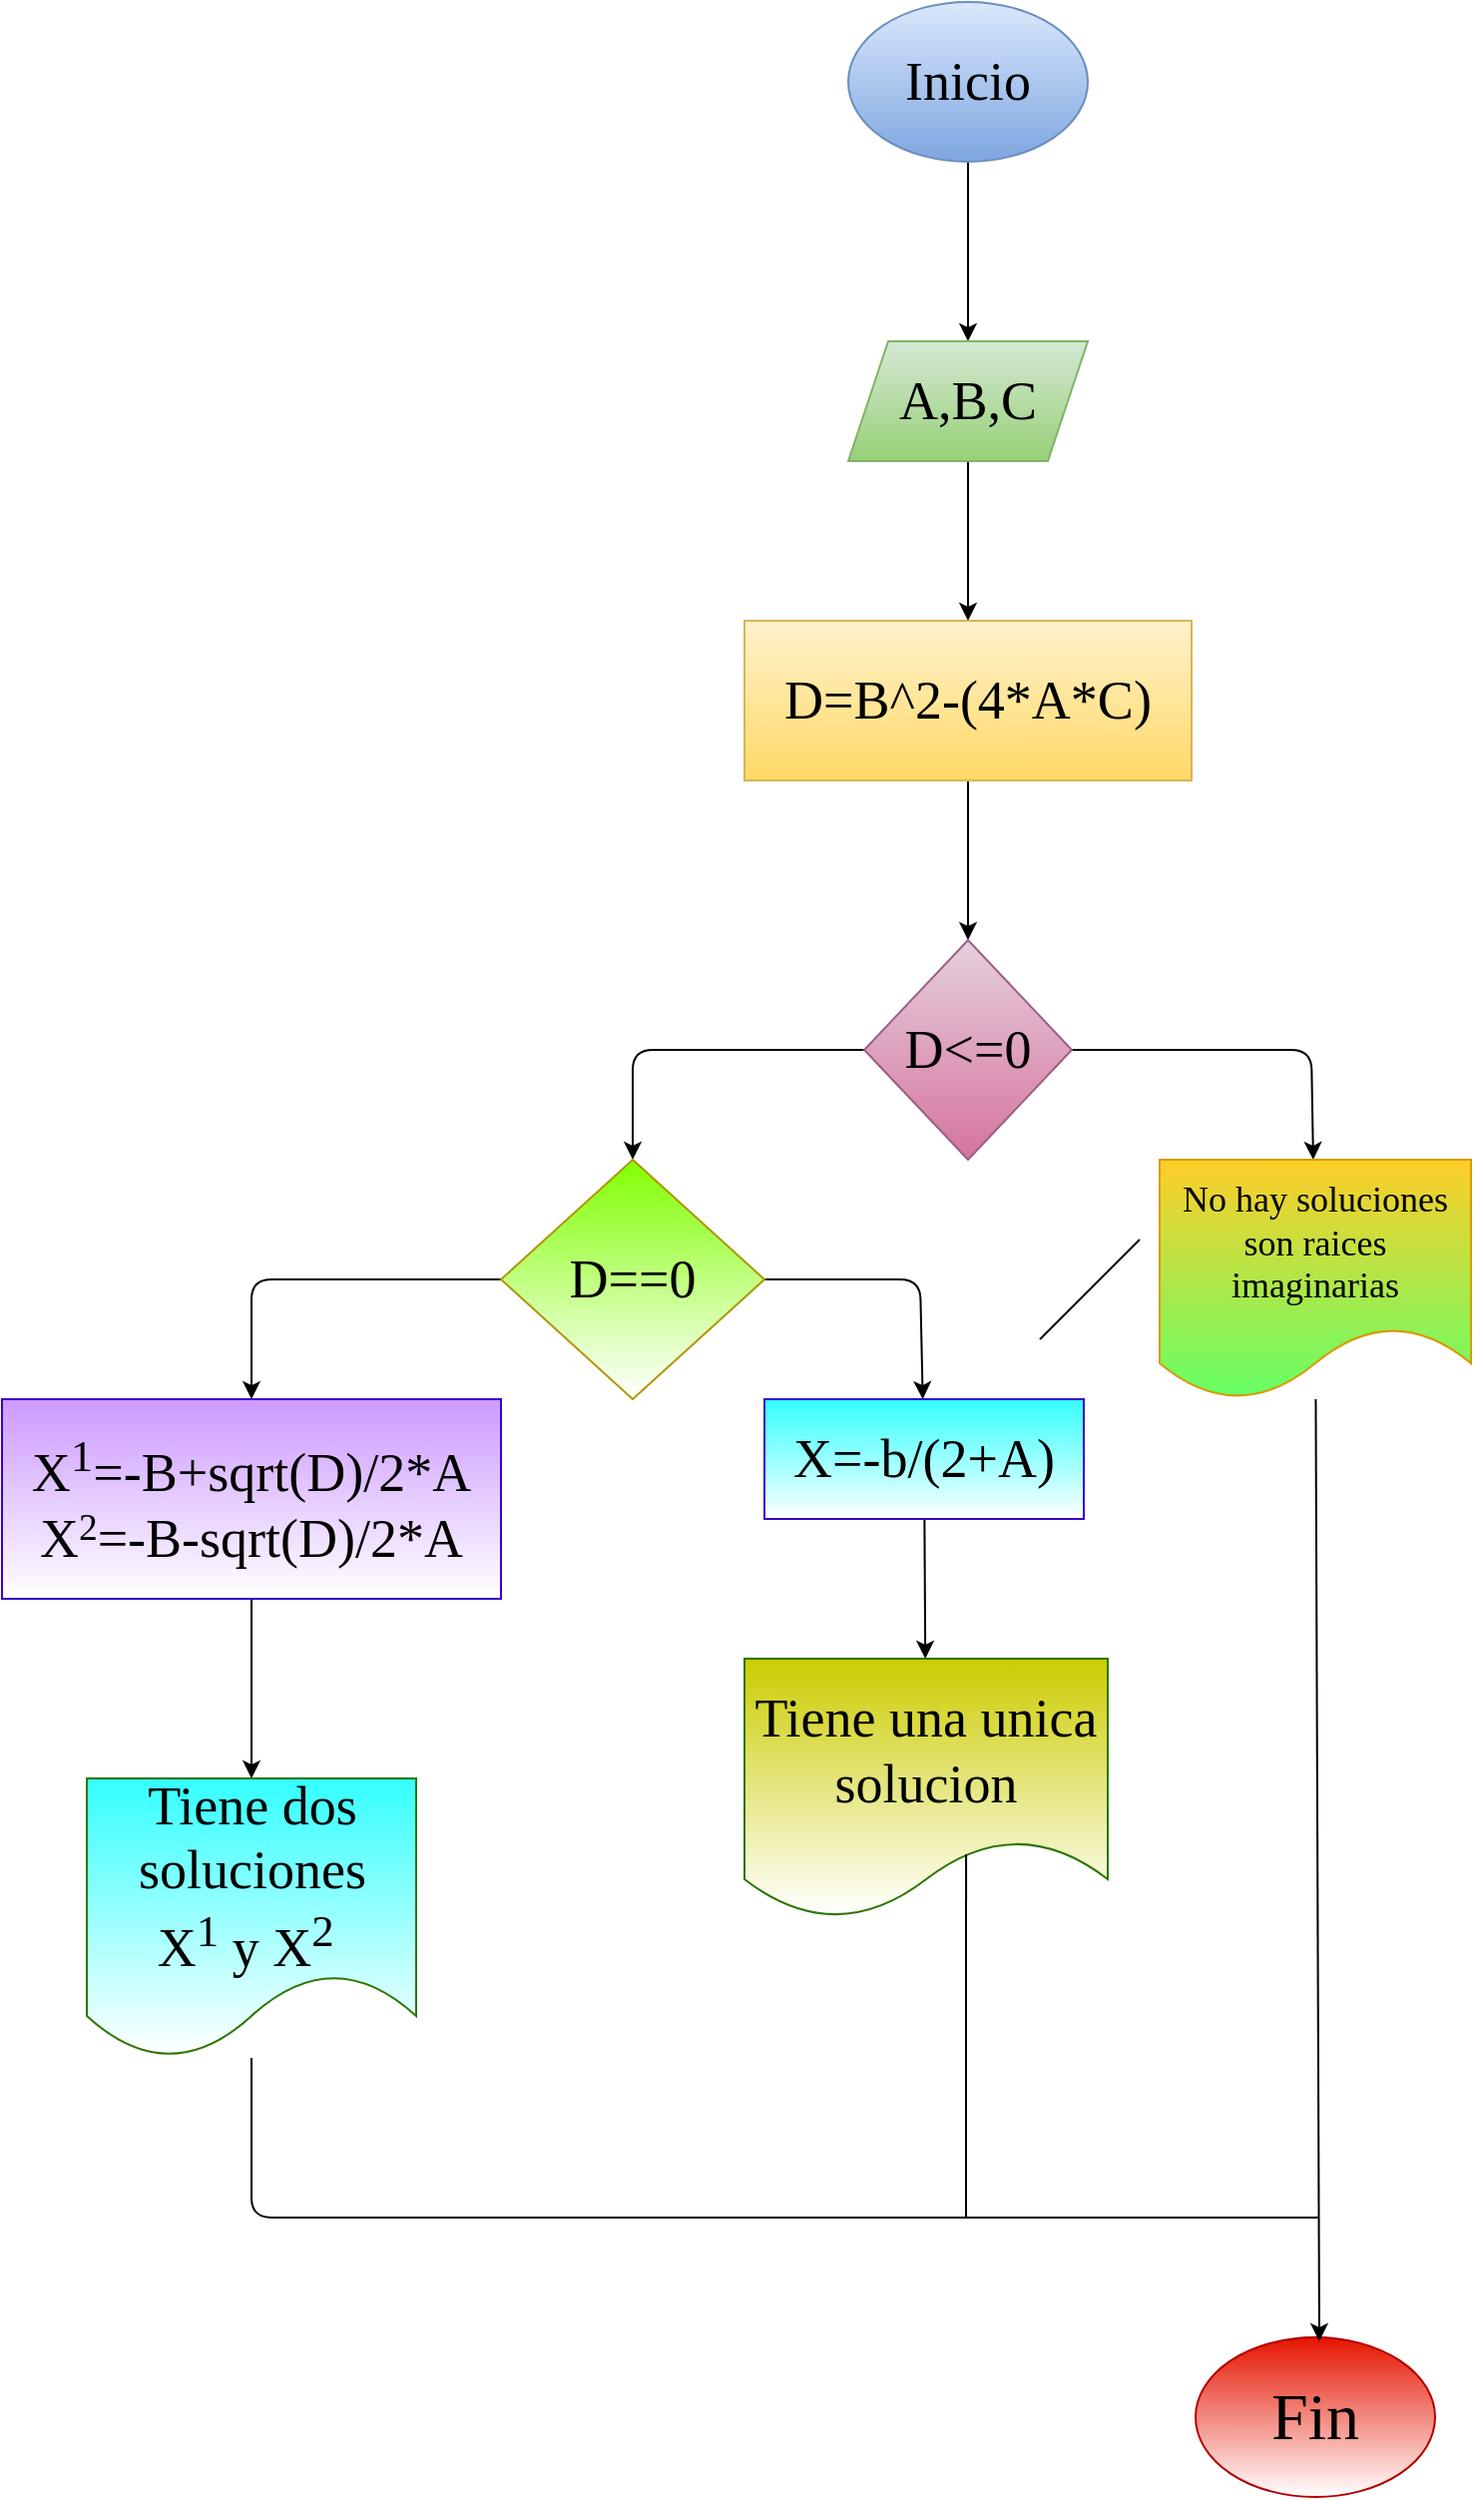 <mxfile>
    <diagram id="TsHCjm7W-puMc6sQwqfO" name="Página-1">
        <mxGraphModel dx="1358" dy="493" grid="1" gridSize="10" guides="1" tooltips="1" connect="1" arrows="1" fold="1" page="1" pageScale="1" pageWidth="827" pageHeight="1169" math="1" shadow="0">
            <root>
                <mxCell id="0"/>
                <mxCell id="1" parent="0"/>
                <mxCell id="4" value="" style="edgeStyle=none;html=1;fontFamily=Comic Sans MS;fontSize=27;" parent="1" source="2" target="3" edge="1">
                    <mxGeometry relative="1" as="geometry"/>
                </mxCell>
                <mxCell id="2" value="&lt;font color=&quot;#000000&quot;&gt;Inicio&lt;/font&gt;" style="ellipse;whiteSpace=wrap;html=1;fillColor=#dae8fc;strokeColor=#6c8ebf;fontFamily=Comic Sans MS;fontSize=27;gradientColor=#7ea6e0;" parent="1" vertex="1">
                    <mxGeometry x="354" y="30" width="120" height="80" as="geometry"/>
                </mxCell>
                <mxCell id="6" value="" style="edgeStyle=none;html=1;fontFamily=Comic Sans MS;fontSize=27;" parent="1" source="3" target="5" edge="1">
                    <mxGeometry relative="1" as="geometry"/>
                </mxCell>
                <mxCell id="3" value="&lt;font color=&quot;#000000&quot;&gt;A,B,C&lt;/font&gt;" style="shape=parallelogram;perimeter=parallelogramPerimeter;whiteSpace=wrap;html=1;fixedSize=1;fontSize=27;fontFamily=Comic Sans MS;fillColor=#d5e8d4;strokeColor=#82b366;gradientColor=#97d077;" parent="1" vertex="1">
                    <mxGeometry x="354" y="200" width="120" height="60" as="geometry"/>
                </mxCell>
                <mxCell id="8" value="" style="edgeStyle=none;html=1;fontFamily=Comic Sans MS;fontSize=27;" parent="1" source="5" target="7" edge="1">
                    <mxGeometry relative="1" as="geometry"/>
                </mxCell>
                <mxCell id="5" value="&lt;font color=&quot;#000000&quot;&gt;D=B^2-(4*A*C)&lt;/font&gt;" style="whiteSpace=wrap;html=1;fontSize=27;fontFamily=Comic Sans MS;fillColor=#fff2cc;strokeColor=#d6b656;gradientColor=#ffd966;" parent="1" vertex="1">
                    <mxGeometry x="302" y="340" width="224" height="80" as="geometry"/>
                </mxCell>
                <mxCell id="10" value="" style="edgeStyle=none;html=1;fontFamily=Comic Sans MS;fontSize=27;" parent="1" source="7" target="9" edge="1">
                    <mxGeometry relative="1" as="geometry">
                        <Array as="points">
                            <mxPoint x="586" y="555"/>
                        </Array>
                    </mxGeometry>
                </mxCell>
                <mxCell id="12" value="" style="edgeStyle=none;html=1;fontFamily=Comic Sans MS;fontSize=27;" parent="1" source="7" target="11" edge="1">
                    <mxGeometry relative="1" as="geometry">
                        <Array as="points">
                            <mxPoint x="246" y="555"/>
                        </Array>
                    </mxGeometry>
                </mxCell>
                <mxCell id="7" value="D&amp;lt;=0" style="rhombus;whiteSpace=wrap;html=1;fontSize=27;fontFamily=Comic Sans MS;fillColor=#e6d0de;strokeColor=#996185;gradientColor=#d5739d;" parent="1" vertex="1">
                    <mxGeometry x="362" y="500" width="104" height="110" as="geometry"/>
                </mxCell>
                <mxCell id="9" value="&lt;font color=&quot;#000000&quot;&gt;No hay soluciones son raices imaginarias&lt;/font&gt;" style="shape=document;whiteSpace=wrap;html=1;boundedLbl=1;fontSize=18;fontFamily=Comic Sans MS;fillColor=#ffcd28;strokeColor=#d79b00;gradientColor=#66FF66;" parent="1" vertex="1">
                    <mxGeometry x="510" y="610" width="156" height="120" as="geometry"/>
                </mxCell>
                <mxCell id="14" value="" style="edgeStyle=none;html=1;fontFamily=Comic Sans MS;fontSize=18;" parent="1" source="11" target="13" edge="1">
                    <mxGeometry relative="1" as="geometry">
                        <Array as="points">
                            <mxPoint x="390" y="670"/>
                        </Array>
                    </mxGeometry>
                </mxCell>
                <mxCell id="16" value="" style="edgeStyle=none;html=1;fontFamily=Comic Sans MS;fontSize=18;" parent="1" source="11" target="15" edge="1">
                    <mxGeometry relative="1" as="geometry">
                        <Array as="points">
                            <mxPoint x="55" y="670"/>
                        </Array>
                    </mxGeometry>
                </mxCell>
                <mxCell id="11" value="D==0" style="rhombus;whiteSpace=wrap;html=1;fontSize=27;fontFamily=Comic Sans MS;fillColor=#80FF00;strokeColor=#B09500;fontColor=#000000;gradientColor=#ffffff;" parent="1" vertex="1">
                    <mxGeometry x="180" y="610" width="132" height="120" as="geometry"/>
                </mxCell>
                <mxCell id="22" value="" style="edgeStyle=none;html=1;fontFamily=Comic Sans MS;fontSize=18;" parent="1" source="13" target="21" edge="1">
                    <mxGeometry relative="1" as="geometry"/>
                </mxCell>
                <mxCell id="13" value="&lt;font color=&quot;#000000&quot;&gt;X=-b/(2+A)&lt;/font&gt;" style="whiteSpace=wrap;html=1;fontSize=27;fontFamily=Comic Sans MS;fillColor=#33FFFF;strokeColor=#3700CC;fontColor=#ffffff;gradientColor=#ffffff;" parent="1" vertex="1">
                    <mxGeometry x="312" y="730" width="160" height="60" as="geometry"/>
                </mxCell>
                <mxCell id="20" value="" style="edgeStyle=none;html=1;fontFamily=Comic Sans MS;fontSize=18;" parent="1" source="15" target="19" edge="1">
                    <mxGeometry relative="1" as="geometry"/>
                </mxCell>
                <mxCell id="15" value="&lt;font color=&quot;#000000&quot;&gt;X&lt;sup&gt;1&lt;/sup&gt;=-B+sqrt(D)/2*A&lt;br&gt;X&lt;span style=&quot;font-size: 22.5px&quot;&gt;&lt;sup&gt;2&lt;/sup&gt;&lt;/span&gt;=-B-sqrt(D)/2*A&lt;/font&gt;" style="whiteSpace=wrap;html=1;fontSize=27;fontFamily=Comic Sans MS;fillColor=#CC99FF;strokeColor=#3700CC;fontColor=#ffffff;gradientColor=#ffffff;" parent="1" vertex="1">
                    <mxGeometry x="-70" y="730" width="250" height="100" as="geometry"/>
                </mxCell>
                <mxCell id="19" value="&lt;font color=&quot;#000000&quot;&gt;Tiene dos soluciones X&lt;sup&gt;1&lt;/sup&gt;&amp;nbsp;y X&lt;sup&gt;2&lt;/sup&gt;&amp;nbsp;&lt;/font&gt;" style="shape=document;whiteSpace=wrap;html=1;boundedLbl=1;fontSize=27;fontFamily=Comic Sans MS;fillColor=#33FFFF;strokeColor=#2D7600;fontColor=#ffffff;gradientColor=#ffffff;" parent="1" vertex="1">
                    <mxGeometry x="-27.5" y="920" width="165" height="140" as="geometry"/>
                </mxCell>
                <mxCell id="21" value="&lt;font color=&quot;#000000&quot;&gt;Tiene una unica solucion&lt;/font&gt;" style="shape=document;whiteSpace=wrap;html=1;boundedLbl=1;fontSize=27;fontFamily=Comic Sans MS;fillColor=#CCCC00;strokeColor=#2D7600;fontColor=#ffffff;gradientColor=#ffffff;" parent="1" vertex="1">
                    <mxGeometry x="302" y="860" width="182" height="130" as="geometry"/>
                </mxCell>
                <mxCell id="23" value="&lt;font color=&quot;#000000&quot;&gt;Fin&lt;/font&gt;" style="ellipse;whiteSpace=wrap;html=1;fontFamily=Comic Sans MS;fontSize=33;fillColor=#e51400;fontColor=#ffffff;strokeColor=#B20000;gradientColor=#ffffff;" parent="1" vertex="1">
                    <mxGeometry x="528" y="1200" width="120" height="80" as="geometry"/>
                </mxCell>
                <mxCell id="26" value="" style="endArrow=none;html=1;fontColor=#000000;" edge="1" parent="1">
                    <mxGeometry width="50" height="50" relative="1" as="geometry">
                        <mxPoint x="450" y="700" as="sourcePoint"/>
                        <mxPoint x="500" y="650" as="targetPoint"/>
                    </mxGeometry>
                </mxCell>
                <mxCell id="27" value="" style="endArrow=none;html=1;fontColor=#000000;" edge="1" parent="1" source="19">
                    <mxGeometry width="50" height="50" relative="1" as="geometry">
                        <mxPoint x="170" y="960" as="sourcePoint"/>
                        <mxPoint x="590" y="1140" as="targetPoint"/>
                        <Array as="points">
                            <mxPoint x="55" y="1140"/>
                        </Array>
                    </mxGeometry>
                </mxCell>
                <mxCell id="28" value="" style="endArrow=none;html=1;fontColor=#000000;entryX=0.61;entryY=0.754;entryDx=0;entryDy=0;entryPerimeter=0;" edge="1" parent="1" target="21">
                    <mxGeometry width="50" height="50" relative="1" as="geometry">
                        <mxPoint x="413" y="1140" as="sourcePoint"/>
                        <mxPoint x="530" y="950" as="targetPoint"/>
                    </mxGeometry>
                </mxCell>
                <mxCell id="30" value="" style="endArrow=classic;html=1;fontColor=#000000;" edge="1" parent="1" source="9">
                    <mxGeometry width="50" height="50" relative="1" as="geometry">
                        <mxPoint x="520" y="1070" as="sourcePoint"/>
                        <mxPoint x="590" y="1202" as="targetPoint"/>
                    </mxGeometry>
                </mxCell>
            </root>
        </mxGraphModel>
    </diagram>
</mxfile>